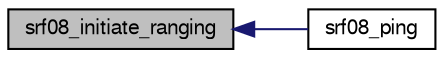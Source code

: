 digraph "srf08_initiate_ranging"
{
  edge [fontname="FreeSans",fontsize="10",labelfontname="FreeSans",labelfontsize="10"];
  node [fontname="FreeSans",fontsize="10",shape=record];
  rankdir="LR";
  Node1 [label="srf08_initiate_ranging",height=0.2,width=0.4,color="black", fillcolor="grey75", style="filled", fontcolor="black"];
  Node1 -> Node2 [dir="back",color="midnightblue",fontsize="10",style="solid",fontname="FreeSans"];
  Node2 [label="srf08_ping",height=0.2,width=0.4,color="black", fillcolor="white", style="filled",URL="$alt__srf08_8h.html#a84cc118611bbe56b3d88561488f86819"];
}

